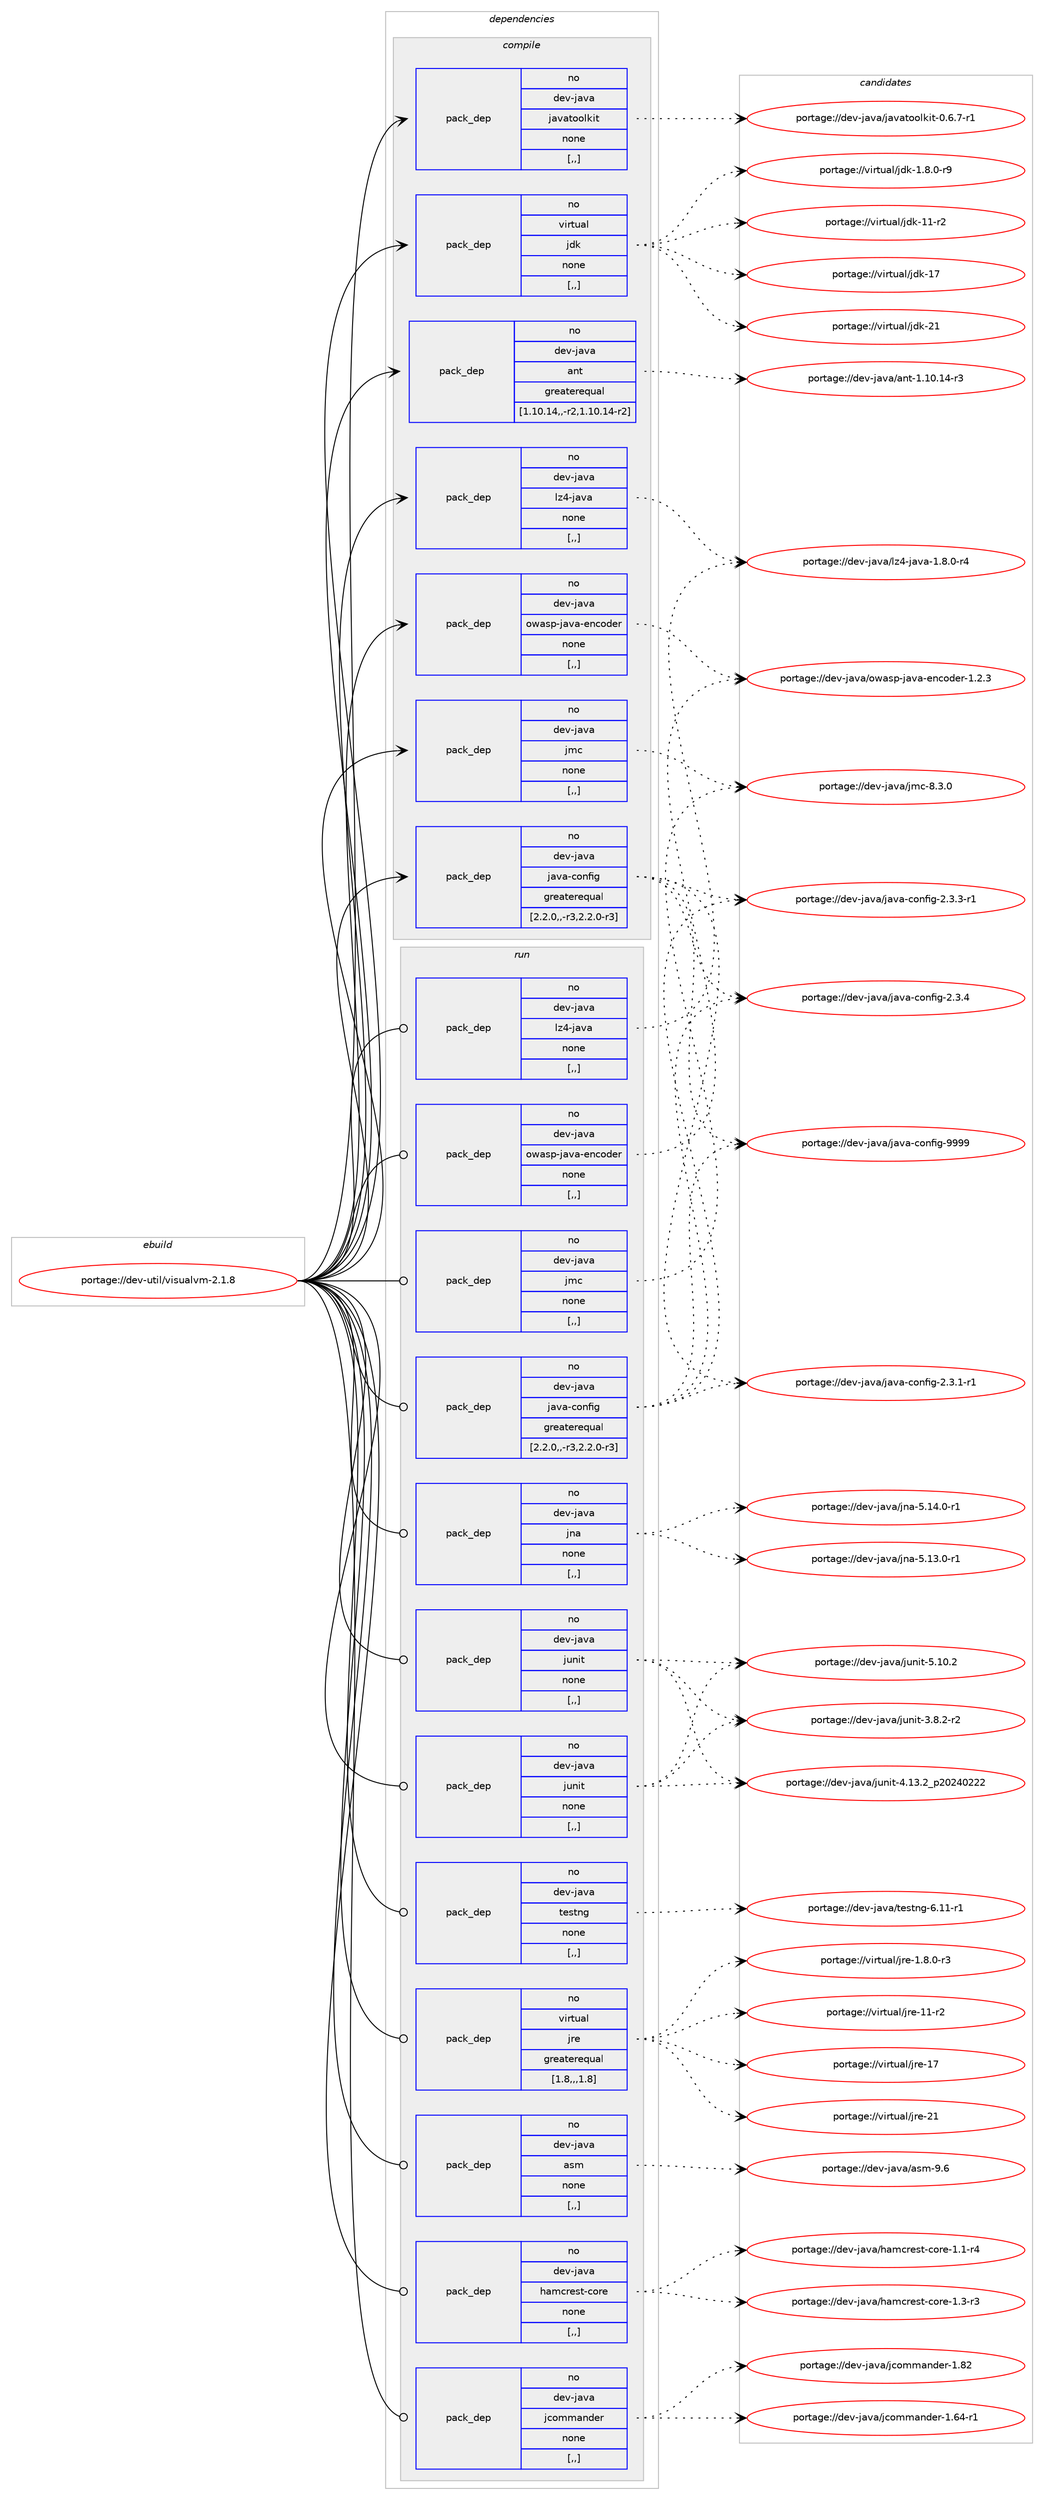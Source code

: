 digraph prolog {

# *************
# Graph options
# *************

newrank=true;
concentrate=true;
compound=true;
graph [rankdir=LR,fontname=Helvetica,fontsize=10,ranksep=1.5];#, ranksep=2.5, nodesep=0.2];
edge  [arrowhead=vee];
node  [fontname=Helvetica,fontsize=10];

# **********
# The ebuild
# **********

subgraph cluster_leftcol {
color=gray;
rank=same;
label=<<i>ebuild</i>>;
id [label="portage://dev-util/visualvm-2.1.8", color=red, width=4, href="../dev-util/visualvm-2.1.8.svg"];
}

# ****************
# The dependencies
# ****************

subgraph cluster_midcol {
color=gray;
label=<<i>dependencies</i>>;
subgraph cluster_compile {
fillcolor="#eeeeee";
style=filled;
label=<<i>compile</i>>;
subgraph pack153776 {
dependency215663 [label=<<TABLE BORDER="0" CELLBORDER="1" CELLSPACING="0" CELLPADDING="4" WIDTH="220"><TR><TD ROWSPAN="6" CELLPADDING="30">pack_dep</TD></TR><TR><TD WIDTH="110">no</TD></TR><TR><TD>dev-java</TD></TR><TR><TD>ant</TD></TR><TR><TD>greaterequal</TD></TR><TR><TD>[1.10.14,,-r2,1.10.14-r2]</TD></TR></TABLE>>, shape=none, color=blue];
}
id:e -> dependency215663:w [weight=20,style="solid",arrowhead="vee"];
subgraph pack153777 {
dependency215664 [label=<<TABLE BORDER="0" CELLBORDER="1" CELLSPACING="0" CELLPADDING="4" WIDTH="220"><TR><TD ROWSPAN="6" CELLPADDING="30">pack_dep</TD></TR><TR><TD WIDTH="110">no</TD></TR><TR><TD>dev-java</TD></TR><TR><TD>java-config</TD></TR><TR><TD>greaterequal</TD></TR><TR><TD>[2.2.0,,-r3,2.2.0-r3]</TD></TR></TABLE>>, shape=none, color=blue];
}
id:e -> dependency215664:w [weight=20,style="solid",arrowhead="vee"];
subgraph pack153778 {
dependency215665 [label=<<TABLE BORDER="0" CELLBORDER="1" CELLSPACING="0" CELLPADDING="4" WIDTH="220"><TR><TD ROWSPAN="6" CELLPADDING="30">pack_dep</TD></TR><TR><TD WIDTH="110">no</TD></TR><TR><TD>dev-java</TD></TR><TR><TD>javatoolkit</TD></TR><TR><TD>none</TD></TR><TR><TD>[,,]</TD></TR></TABLE>>, shape=none, color=blue];
}
id:e -> dependency215665:w [weight=20,style="solid",arrowhead="vee"];
subgraph pack153779 {
dependency215666 [label=<<TABLE BORDER="0" CELLBORDER="1" CELLSPACING="0" CELLPADDING="4" WIDTH="220"><TR><TD ROWSPAN="6" CELLPADDING="30">pack_dep</TD></TR><TR><TD WIDTH="110">no</TD></TR><TR><TD>dev-java</TD></TR><TR><TD>jmc</TD></TR><TR><TD>none</TD></TR><TR><TD>[,,]</TD></TR></TABLE>>, shape=none, color=blue];
}
id:e -> dependency215666:w [weight=20,style="solid",arrowhead="vee"];
subgraph pack153780 {
dependency215667 [label=<<TABLE BORDER="0" CELLBORDER="1" CELLSPACING="0" CELLPADDING="4" WIDTH="220"><TR><TD ROWSPAN="6" CELLPADDING="30">pack_dep</TD></TR><TR><TD WIDTH="110">no</TD></TR><TR><TD>dev-java</TD></TR><TR><TD>lz4-java</TD></TR><TR><TD>none</TD></TR><TR><TD>[,,]</TD></TR></TABLE>>, shape=none, color=blue];
}
id:e -> dependency215667:w [weight=20,style="solid",arrowhead="vee"];
subgraph pack153781 {
dependency215668 [label=<<TABLE BORDER="0" CELLBORDER="1" CELLSPACING="0" CELLPADDING="4" WIDTH="220"><TR><TD ROWSPAN="6" CELLPADDING="30">pack_dep</TD></TR><TR><TD WIDTH="110">no</TD></TR><TR><TD>dev-java</TD></TR><TR><TD>owasp-java-encoder</TD></TR><TR><TD>none</TD></TR><TR><TD>[,,]</TD></TR></TABLE>>, shape=none, color=blue];
}
id:e -> dependency215668:w [weight=20,style="solid",arrowhead="vee"];
subgraph pack153782 {
dependency215669 [label=<<TABLE BORDER="0" CELLBORDER="1" CELLSPACING="0" CELLPADDING="4" WIDTH="220"><TR><TD ROWSPAN="6" CELLPADDING="30">pack_dep</TD></TR><TR><TD WIDTH="110">no</TD></TR><TR><TD>virtual</TD></TR><TR><TD>jdk</TD></TR><TR><TD>none</TD></TR><TR><TD>[,,]</TD></TR></TABLE>>, shape=none, color=blue];
}
id:e -> dependency215669:w [weight=20,style="solid",arrowhead="vee"];
}
subgraph cluster_compileandrun {
fillcolor="#eeeeee";
style=filled;
label=<<i>compile and run</i>>;
}
subgraph cluster_run {
fillcolor="#eeeeee";
style=filled;
label=<<i>run</i>>;
subgraph pack153783 {
dependency215670 [label=<<TABLE BORDER="0" CELLBORDER="1" CELLSPACING="0" CELLPADDING="4" WIDTH="220"><TR><TD ROWSPAN="6" CELLPADDING="30">pack_dep</TD></TR><TR><TD WIDTH="110">no</TD></TR><TR><TD>dev-java</TD></TR><TR><TD>asm</TD></TR><TR><TD>none</TD></TR><TR><TD>[,,]</TD></TR></TABLE>>, shape=none, color=blue];
}
id:e -> dependency215670:w [weight=20,style="solid",arrowhead="odot"];
subgraph pack153784 {
dependency215671 [label=<<TABLE BORDER="0" CELLBORDER="1" CELLSPACING="0" CELLPADDING="4" WIDTH="220"><TR><TD ROWSPAN="6" CELLPADDING="30">pack_dep</TD></TR><TR><TD WIDTH="110">no</TD></TR><TR><TD>dev-java</TD></TR><TR><TD>hamcrest-core</TD></TR><TR><TD>none</TD></TR><TR><TD>[,,]</TD></TR></TABLE>>, shape=none, color=blue];
}
id:e -> dependency215671:w [weight=20,style="solid",arrowhead="odot"];
subgraph pack153785 {
dependency215672 [label=<<TABLE BORDER="0" CELLBORDER="1" CELLSPACING="0" CELLPADDING="4" WIDTH="220"><TR><TD ROWSPAN="6" CELLPADDING="30">pack_dep</TD></TR><TR><TD WIDTH="110">no</TD></TR><TR><TD>dev-java</TD></TR><TR><TD>java-config</TD></TR><TR><TD>greaterequal</TD></TR><TR><TD>[2.2.0,,-r3,2.2.0-r3]</TD></TR></TABLE>>, shape=none, color=blue];
}
id:e -> dependency215672:w [weight=20,style="solid",arrowhead="odot"];
subgraph pack153786 {
dependency215673 [label=<<TABLE BORDER="0" CELLBORDER="1" CELLSPACING="0" CELLPADDING="4" WIDTH="220"><TR><TD ROWSPAN="6" CELLPADDING="30">pack_dep</TD></TR><TR><TD WIDTH="110">no</TD></TR><TR><TD>dev-java</TD></TR><TR><TD>jcommander</TD></TR><TR><TD>none</TD></TR><TR><TD>[,,]</TD></TR></TABLE>>, shape=none, color=blue];
}
id:e -> dependency215673:w [weight=20,style="solid",arrowhead="odot"];
subgraph pack153787 {
dependency215674 [label=<<TABLE BORDER="0" CELLBORDER="1" CELLSPACING="0" CELLPADDING="4" WIDTH="220"><TR><TD ROWSPAN="6" CELLPADDING="30">pack_dep</TD></TR><TR><TD WIDTH="110">no</TD></TR><TR><TD>dev-java</TD></TR><TR><TD>jmc</TD></TR><TR><TD>none</TD></TR><TR><TD>[,,]</TD></TR></TABLE>>, shape=none, color=blue];
}
id:e -> dependency215674:w [weight=20,style="solid",arrowhead="odot"];
subgraph pack153788 {
dependency215675 [label=<<TABLE BORDER="0" CELLBORDER="1" CELLSPACING="0" CELLPADDING="4" WIDTH="220"><TR><TD ROWSPAN="6" CELLPADDING="30">pack_dep</TD></TR><TR><TD WIDTH="110">no</TD></TR><TR><TD>dev-java</TD></TR><TR><TD>jna</TD></TR><TR><TD>none</TD></TR><TR><TD>[,,]</TD></TR></TABLE>>, shape=none, color=blue];
}
id:e -> dependency215675:w [weight=20,style="solid",arrowhead="odot"];
subgraph pack153789 {
dependency215676 [label=<<TABLE BORDER="0" CELLBORDER="1" CELLSPACING="0" CELLPADDING="4" WIDTH="220"><TR><TD ROWSPAN="6" CELLPADDING="30">pack_dep</TD></TR><TR><TD WIDTH="110">no</TD></TR><TR><TD>dev-java</TD></TR><TR><TD>junit</TD></TR><TR><TD>none</TD></TR><TR><TD>[,,]</TD></TR></TABLE>>, shape=none, color=blue];
}
id:e -> dependency215676:w [weight=20,style="solid",arrowhead="odot"];
subgraph pack153790 {
dependency215677 [label=<<TABLE BORDER="0" CELLBORDER="1" CELLSPACING="0" CELLPADDING="4" WIDTH="220"><TR><TD ROWSPAN="6" CELLPADDING="30">pack_dep</TD></TR><TR><TD WIDTH="110">no</TD></TR><TR><TD>dev-java</TD></TR><TR><TD>junit</TD></TR><TR><TD>none</TD></TR><TR><TD>[,,]</TD></TR></TABLE>>, shape=none, color=blue];
}
id:e -> dependency215677:w [weight=20,style="solid",arrowhead="odot"];
subgraph pack153791 {
dependency215678 [label=<<TABLE BORDER="0" CELLBORDER="1" CELLSPACING="0" CELLPADDING="4" WIDTH="220"><TR><TD ROWSPAN="6" CELLPADDING="30">pack_dep</TD></TR><TR><TD WIDTH="110">no</TD></TR><TR><TD>dev-java</TD></TR><TR><TD>lz4-java</TD></TR><TR><TD>none</TD></TR><TR><TD>[,,]</TD></TR></TABLE>>, shape=none, color=blue];
}
id:e -> dependency215678:w [weight=20,style="solid",arrowhead="odot"];
subgraph pack153792 {
dependency215679 [label=<<TABLE BORDER="0" CELLBORDER="1" CELLSPACING="0" CELLPADDING="4" WIDTH="220"><TR><TD ROWSPAN="6" CELLPADDING="30">pack_dep</TD></TR><TR><TD WIDTH="110">no</TD></TR><TR><TD>dev-java</TD></TR><TR><TD>owasp-java-encoder</TD></TR><TR><TD>none</TD></TR><TR><TD>[,,]</TD></TR></TABLE>>, shape=none, color=blue];
}
id:e -> dependency215679:w [weight=20,style="solid",arrowhead="odot"];
subgraph pack153793 {
dependency215680 [label=<<TABLE BORDER="0" CELLBORDER="1" CELLSPACING="0" CELLPADDING="4" WIDTH="220"><TR><TD ROWSPAN="6" CELLPADDING="30">pack_dep</TD></TR><TR><TD WIDTH="110">no</TD></TR><TR><TD>dev-java</TD></TR><TR><TD>testng</TD></TR><TR><TD>none</TD></TR><TR><TD>[,,]</TD></TR></TABLE>>, shape=none, color=blue];
}
id:e -> dependency215680:w [weight=20,style="solid",arrowhead="odot"];
subgraph pack153794 {
dependency215681 [label=<<TABLE BORDER="0" CELLBORDER="1" CELLSPACING="0" CELLPADDING="4" WIDTH="220"><TR><TD ROWSPAN="6" CELLPADDING="30">pack_dep</TD></TR><TR><TD WIDTH="110">no</TD></TR><TR><TD>virtual</TD></TR><TR><TD>jre</TD></TR><TR><TD>greaterequal</TD></TR><TR><TD>[1.8,,,1.8]</TD></TR></TABLE>>, shape=none, color=blue];
}
id:e -> dependency215681:w [weight=20,style="solid",arrowhead="odot"];
}
}

# **************
# The candidates
# **************

subgraph cluster_choices {
rank=same;
color=gray;
label=<<i>candidates</i>>;

subgraph choice153776 {
color=black;
nodesep=1;
choice100101118451069711897479711011645494649484649524511451 [label="portage://dev-java/ant-1.10.14-r3", color=red, width=4,href="../dev-java/ant-1.10.14-r3.svg"];
dependency215663:e -> choice100101118451069711897479711011645494649484649524511451:w [style=dotted,weight="100"];
}
subgraph choice153777 {
color=black;
nodesep=1;
choice10010111845106971189747106971189745991111101021051034550465146494511449 [label="portage://dev-java/java-config-2.3.1-r1", color=red, width=4,href="../dev-java/java-config-2.3.1-r1.svg"];
choice10010111845106971189747106971189745991111101021051034550465146514511449 [label="portage://dev-java/java-config-2.3.3-r1", color=red, width=4,href="../dev-java/java-config-2.3.3-r1.svg"];
choice1001011184510697118974710697118974599111110102105103455046514652 [label="portage://dev-java/java-config-2.3.4", color=red, width=4,href="../dev-java/java-config-2.3.4.svg"];
choice10010111845106971189747106971189745991111101021051034557575757 [label="portage://dev-java/java-config-9999", color=red, width=4,href="../dev-java/java-config-9999.svg"];
dependency215664:e -> choice10010111845106971189747106971189745991111101021051034550465146494511449:w [style=dotted,weight="100"];
dependency215664:e -> choice10010111845106971189747106971189745991111101021051034550465146514511449:w [style=dotted,weight="100"];
dependency215664:e -> choice1001011184510697118974710697118974599111110102105103455046514652:w [style=dotted,weight="100"];
dependency215664:e -> choice10010111845106971189747106971189745991111101021051034557575757:w [style=dotted,weight="100"];
}
subgraph choice153778 {
color=black;
nodesep=1;
choice1001011184510697118974710697118971161111111081071051164548465446554511449 [label="portage://dev-java/javatoolkit-0.6.7-r1", color=red, width=4,href="../dev-java/javatoolkit-0.6.7-r1.svg"];
dependency215665:e -> choice1001011184510697118974710697118971161111111081071051164548465446554511449:w [style=dotted,weight="100"];
}
subgraph choice153779 {
color=black;
nodesep=1;
choice1001011184510697118974710610999455646514648 [label="portage://dev-java/jmc-8.3.0", color=red, width=4,href="../dev-java/jmc-8.3.0.svg"];
dependency215666:e -> choice1001011184510697118974710610999455646514648:w [style=dotted,weight="100"];
}
subgraph choice153780 {
color=black;
nodesep=1;
choice10010111845106971189747108122524510697118974549465646484511452 [label="portage://dev-java/lz4-java-1.8.0-r4", color=red, width=4,href="../dev-java/lz4-java-1.8.0-r4.svg"];
dependency215667:e -> choice10010111845106971189747108122524510697118974549465646484511452:w [style=dotted,weight="100"];
}
subgraph choice153781 {
color=black;
nodesep=1;
choice10010111845106971189747111119971151124510697118974510111099111100101114454946504651 [label="portage://dev-java/owasp-java-encoder-1.2.3", color=red, width=4,href="../dev-java/owasp-java-encoder-1.2.3.svg"];
dependency215668:e -> choice10010111845106971189747111119971151124510697118974510111099111100101114454946504651:w [style=dotted,weight="100"];
}
subgraph choice153782 {
color=black;
nodesep=1;
choice11810511411611797108471061001074549465646484511457 [label="portage://virtual/jdk-1.8.0-r9", color=red, width=4,href="../virtual/jdk-1.8.0-r9.svg"];
choice11810511411611797108471061001074549494511450 [label="portage://virtual/jdk-11-r2", color=red, width=4,href="../virtual/jdk-11-r2.svg"];
choice1181051141161179710847106100107454955 [label="portage://virtual/jdk-17", color=red, width=4,href="../virtual/jdk-17.svg"];
choice1181051141161179710847106100107455049 [label="portage://virtual/jdk-21", color=red, width=4,href="../virtual/jdk-21.svg"];
dependency215669:e -> choice11810511411611797108471061001074549465646484511457:w [style=dotted,weight="100"];
dependency215669:e -> choice11810511411611797108471061001074549494511450:w [style=dotted,weight="100"];
dependency215669:e -> choice1181051141161179710847106100107454955:w [style=dotted,weight="100"];
dependency215669:e -> choice1181051141161179710847106100107455049:w [style=dotted,weight="100"];
}
subgraph choice153783 {
color=black;
nodesep=1;
choice100101118451069711897479711510945574654 [label="portage://dev-java/asm-9.6", color=red, width=4,href="../dev-java/asm-9.6.svg"];
dependency215670:e -> choice100101118451069711897479711510945574654:w [style=dotted,weight="100"];
}
subgraph choice153784 {
color=black;
nodesep=1;
choice1001011184510697118974710497109991141011151164599111114101454946494511452 [label="portage://dev-java/hamcrest-core-1.1-r4", color=red, width=4,href="../dev-java/hamcrest-core-1.1-r4.svg"];
choice1001011184510697118974710497109991141011151164599111114101454946514511451 [label="portage://dev-java/hamcrest-core-1.3-r3", color=red, width=4,href="../dev-java/hamcrest-core-1.3-r3.svg"];
dependency215671:e -> choice1001011184510697118974710497109991141011151164599111114101454946494511452:w [style=dotted,weight="100"];
dependency215671:e -> choice1001011184510697118974710497109991141011151164599111114101454946514511451:w [style=dotted,weight="100"];
}
subgraph choice153785 {
color=black;
nodesep=1;
choice10010111845106971189747106971189745991111101021051034550465146494511449 [label="portage://dev-java/java-config-2.3.1-r1", color=red, width=4,href="../dev-java/java-config-2.3.1-r1.svg"];
choice10010111845106971189747106971189745991111101021051034550465146514511449 [label="portage://dev-java/java-config-2.3.3-r1", color=red, width=4,href="../dev-java/java-config-2.3.3-r1.svg"];
choice1001011184510697118974710697118974599111110102105103455046514652 [label="portage://dev-java/java-config-2.3.4", color=red, width=4,href="../dev-java/java-config-2.3.4.svg"];
choice10010111845106971189747106971189745991111101021051034557575757 [label="portage://dev-java/java-config-9999", color=red, width=4,href="../dev-java/java-config-9999.svg"];
dependency215672:e -> choice10010111845106971189747106971189745991111101021051034550465146494511449:w [style=dotted,weight="100"];
dependency215672:e -> choice10010111845106971189747106971189745991111101021051034550465146514511449:w [style=dotted,weight="100"];
dependency215672:e -> choice1001011184510697118974710697118974599111110102105103455046514652:w [style=dotted,weight="100"];
dependency215672:e -> choice10010111845106971189747106971189745991111101021051034557575757:w [style=dotted,weight="100"];
}
subgraph choice153786 {
color=black;
nodesep=1;
choice10010111845106971189747106991111091099711010010111445494654524511449 [label="portage://dev-java/jcommander-1.64-r1", color=red, width=4,href="../dev-java/jcommander-1.64-r1.svg"];
choice1001011184510697118974710699111109109971101001011144549465650 [label="portage://dev-java/jcommander-1.82", color=red, width=4,href="../dev-java/jcommander-1.82.svg"];
dependency215673:e -> choice10010111845106971189747106991111091099711010010111445494654524511449:w [style=dotted,weight="100"];
dependency215673:e -> choice1001011184510697118974710699111109109971101001011144549465650:w [style=dotted,weight="100"];
}
subgraph choice153787 {
color=black;
nodesep=1;
choice1001011184510697118974710610999455646514648 [label="portage://dev-java/jmc-8.3.0", color=red, width=4,href="../dev-java/jmc-8.3.0.svg"];
dependency215674:e -> choice1001011184510697118974710610999455646514648:w [style=dotted,weight="100"];
}
subgraph choice153788 {
color=black;
nodesep=1;
choice1001011184510697118974710611097455346495146484511449 [label="portage://dev-java/jna-5.13.0-r1", color=red, width=4,href="../dev-java/jna-5.13.0-r1.svg"];
choice1001011184510697118974710611097455346495246484511449 [label="portage://dev-java/jna-5.14.0-r1", color=red, width=4,href="../dev-java/jna-5.14.0-r1.svg"];
dependency215675:e -> choice1001011184510697118974710611097455346495146484511449:w [style=dotted,weight="100"];
dependency215675:e -> choice1001011184510697118974710611097455346495246484511449:w [style=dotted,weight="100"];
}
subgraph choice153789 {
color=black;
nodesep=1;
choice100101118451069711897471061171101051164551465646504511450 [label="portage://dev-java/junit-3.8.2-r2", color=red, width=4,href="../dev-java/junit-3.8.2-r2.svg"];
choice1001011184510697118974710611711010511645524649514650951125048505248505050 [label="portage://dev-java/junit-4.13.2_p20240222", color=red, width=4,href="../dev-java/junit-4.13.2_p20240222.svg"];
choice1001011184510697118974710611711010511645534649484650 [label="portage://dev-java/junit-5.10.2", color=red, width=4,href="../dev-java/junit-5.10.2.svg"];
dependency215676:e -> choice100101118451069711897471061171101051164551465646504511450:w [style=dotted,weight="100"];
dependency215676:e -> choice1001011184510697118974710611711010511645524649514650951125048505248505050:w [style=dotted,weight="100"];
dependency215676:e -> choice1001011184510697118974710611711010511645534649484650:w [style=dotted,weight="100"];
}
subgraph choice153790 {
color=black;
nodesep=1;
choice100101118451069711897471061171101051164551465646504511450 [label="portage://dev-java/junit-3.8.2-r2", color=red, width=4,href="../dev-java/junit-3.8.2-r2.svg"];
choice1001011184510697118974710611711010511645524649514650951125048505248505050 [label="portage://dev-java/junit-4.13.2_p20240222", color=red, width=4,href="../dev-java/junit-4.13.2_p20240222.svg"];
choice1001011184510697118974710611711010511645534649484650 [label="portage://dev-java/junit-5.10.2", color=red, width=4,href="../dev-java/junit-5.10.2.svg"];
dependency215677:e -> choice100101118451069711897471061171101051164551465646504511450:w [style=dotted,weight="100"];
dependency215677:e -> choice1001011184510697118974710611711010511645524649514650951125048505248505050:w [style=dotted,weight="100"];
dependency215677:e -> choice1001011184510697118974710611711010511645534649484650:w [style=dotted,weight="100"];
}
subgraph choice153791 {
color=black;
nodesep=1;
choice10010111845106971189747108122524510697118974549465646484511452 [label="portage://dev-java/lz4-java-1.8.0-r4", color=red, width=4,href="../dev-java/lz4-java-1.8.0-r4.svg"];
dependency215678:e -> choice10010111845106971189747108122524510697118974549465646484511452:w [style=dotted,weight="100"];
}
subgraph choice153792 {
color=black;
nodesep=1;
choice10010111845106971189747111119971151124510697118974510111099111100101114454946504651 [label="portage://dev-java/owasp-java-encoder-1.2.3", color=red, width=4,href="../dev-java/owasp-java-encoder-1.2.3.svg"];
dependency215679:e -> choice10010111845106971189747111119971151124510697118974510111099111100101114454946504651:w [style=dotted,weight="100"];
}
subgraph choice153793 {
color=black;
nodesep=1;
choice1001011184510697118974711610111511611010345544649494511449 [label="portage://dev-java/testng-6.11-r1", color=red, width=4,href="../dev-java/testng-6.11-r1.svg"];
dependency215680:e -> choice1001011184510697118974711610111511611010345544649494511449:w [style=dotted,weight="100"];
}
subgraph choice153794 {
color=black;
nodesep=1;
choice11810511411611797108471061141014549465646484511451 [label="portage://virtual/jre-1.8.0-r3", color=red, width=4,href="../virtual/jre-1.8.0-r3.svg"];
choice11810511411611797108471061141014549494511450 [label="portage://virtual/jre-11-r2", color=red, width=4,href="../virtual/jre-11-r2.svg"];
choice1181051141161179710847106114101454955 [label="portage://virtual/jre-17", color=red, width=4,href="../virtual/jre-17.svg"];
choice1181051141161179710847106114101455049 [label="portage://virtual/jre-21", color=red, width=4,href="../virtual/jre-21.svg"];
dependency215681:e -> choice11810511411611797108471061141014549465646484511451:w [style=dotted,weight="100"];
dependency215681:e -> choice11810511411611797108471061141014549494511450:w [style=dotted,weight="100"];
dependency215681:e -> choice1181051141161179710847106114101454955:w [style=dotted,weight="100"];
dependency215681:e -> choice1181051141161179710847106114101455049:w [style=dotted,weight="100"];
}
}

}
